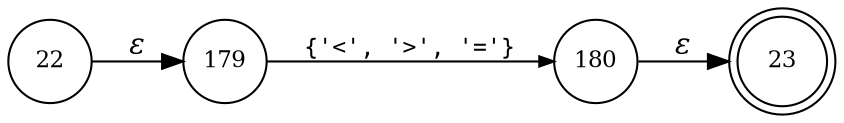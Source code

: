 digraph ATN {
rankdir=LR;
s23[fontsize=11, label="23", shape=doublecircle, fixedsize=true, width=.6];
s179[fontsize=11,label="179", shape=circle, fixedsize=true, width=.55, peripheries=1];
s180[fontsize=11,label="180", shape=circle, fixedsize=true, width=.55, peripheries=1];
s22[fontsize=11,label="22", shape=circle, fixedsize=true, width=.55, peripheries=1];
s22 -> s179 [fontname="Times-Italic", label="&epsilon;"];
s179 -> s180 [fontsize=11, fontname="Courier", arrowsize=.7, label = "{'<', '>', '='}", arrowhead = normal];
s180 -> s23 [fontname="Times-Italic", label="&epsilon;"];
}